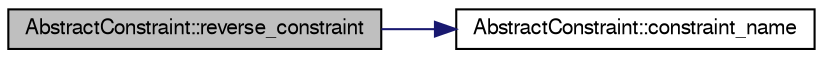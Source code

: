 digraph G
{
  edge [fontname="FreeSans",fontsize="10",labelfontname="FreeSans",labelfontsize="10"];
  node [fontname="FreeSans",fontsize="10",shape=record];
  rankdir=LR;
  Node1 [label="AbstractConstraint::reverse_constraint",height=0.2,width=0.4,color="black", fillcolor="grey75", style="filled" fontcolor="black"];
  Node1 -> Node2 [color="midnightblue",fontsize="10",style="solid",fontname="FreeSans"];
  Node2 [label="AbstractConstraint::constraint_name",height=0.2,width=0.4,color="black", fillcolor="white", style="filled",URL="$class_abstract_constraint.html#75f3857df083dd0fdba78e70346676f8",tooltip="Method to get constraint name for debugging."];
}
